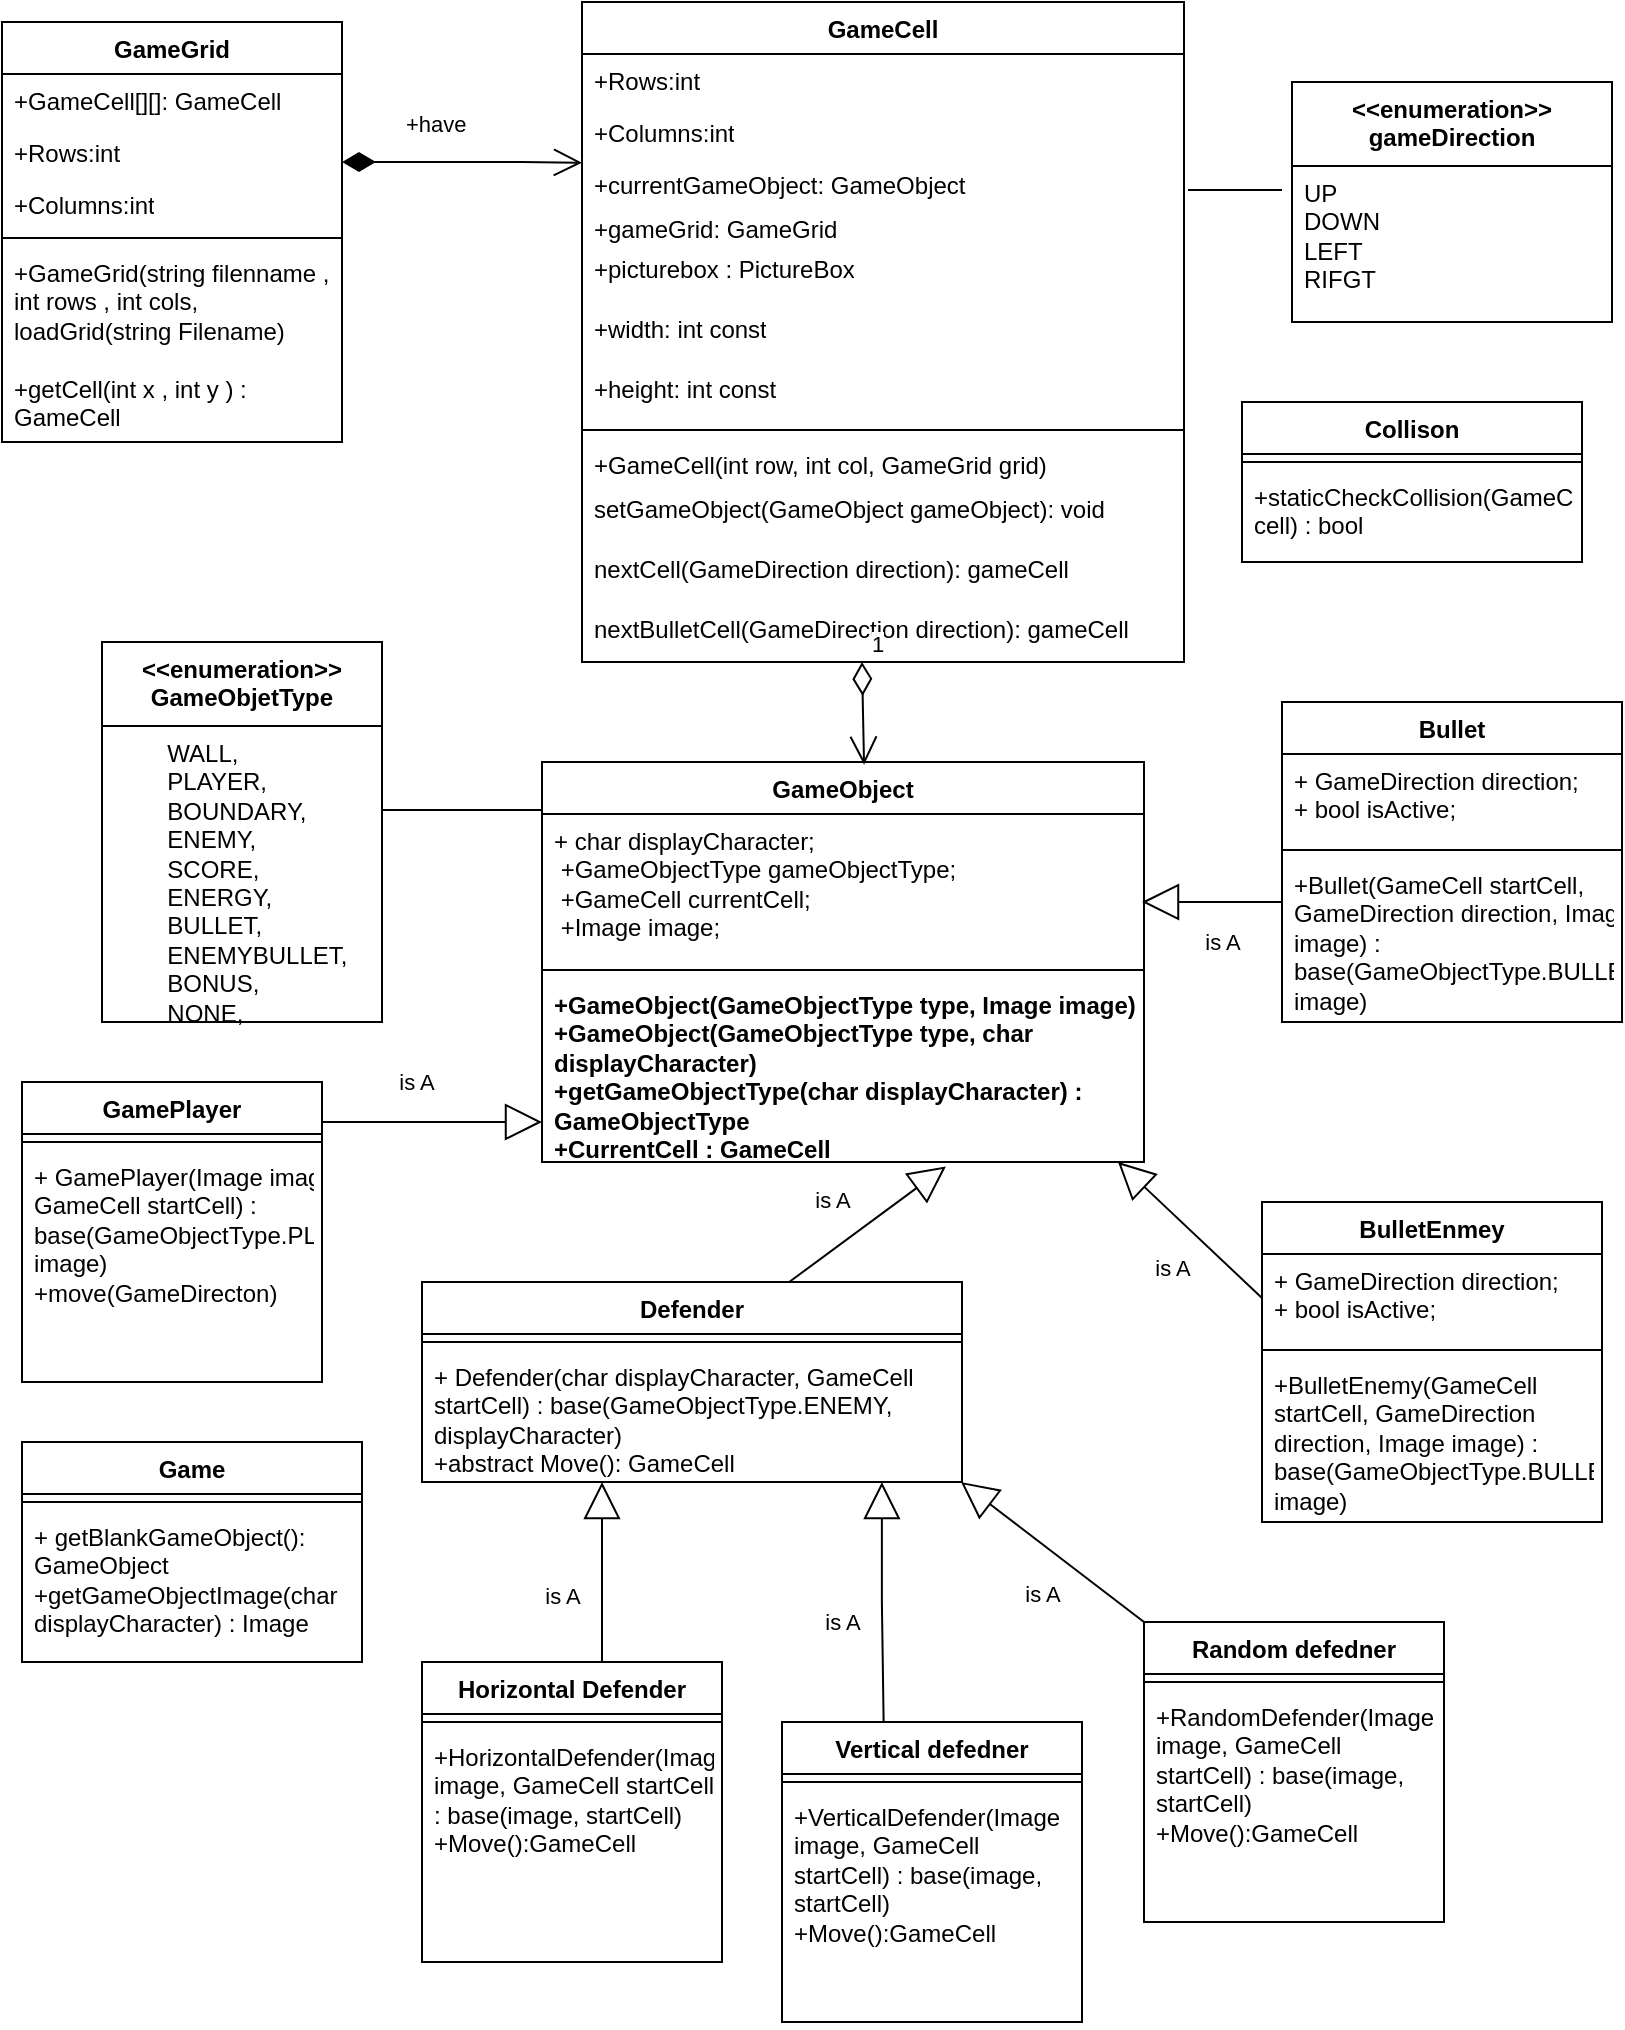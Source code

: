 <mxfile version="21.2.8" type="device">
  <diagram id="C5RBs43oDa-KdzZeNtuy" name="Page-1">
    <mxGraphModel dx="978" dy="600" grid="1" gridSize="10" guides="1" tooltips="1" connect="1" arrows="1" fold="1" page="1" pageScale="1" pageWidth="827" pageHeight="1169" math="0" shadow="0">
      <root>
        <mxCell id="WIyWlLk6GJQsqaUBKTNV-0" />
        <mxCell id="WIyWlLk6GJQsqaUBKTNV-1" parent="WIyWlLk6GJQsqaUBKTNV-0" />
        <mxCell id="n-Nm0YFGK-hAUFVuXDI4-1" value="GameGrid" style="swimlane;fontStyle=1;align=center;verticalAlign=top;childLayout=stackLayout;horizontal=1;startSize=26;horizontalStack=0;resizeParent=1;resizeParentMax=0;resizeLast=0;collapsible=1;marginBottom=0;whiteSpace=wrap;html=1;" vertex="1" parent="WIyWlLk6GJQsqaUBKTNV-1">
          <mxGeometry x="10" y="10" width="170" height="210" as="geometry" />
        </mxCell>
        <mxCell id="n-Nm0YFGK-hAUFVuXDI4-2" value="+GameCell[][]: GameCell&lt;br&gt;&lt;br&gt;" style="text;strokeColor=none;fillColor=none;align=left;verticalAlign=top;spacingLeft=4;spacingRight=4;overflow=hidden;rotatable=0;points=[[0,0.5],[1,0.5]];portConstraint=eastwest;whiteSpace=wrap;html=1;" vertex="1" parent="n-Nm0YFGK-hAUFVuXDI4-1">
          <mxGeometry y="26" width="170" height="26" as="geometry" />
        </mxCell>
        <mxCell id="n-Nm0YFGK-hAUFVuXDI4-5" value="+Rows:int" style="text;strokeColor=none;fillColor=none;align=left;verticalAlign=top;spacingLeft=4;spacingRight=4;overflow=hidden;rotatable=0;points=[[0,0.5],[1,0.5]];portConstraint=eastwest;whiteSpace=wrap;html=1;" vertex="1" parent="n-Nm0YFGK-hAUFVuXDI4-1">
          <mxGeometry y="52" width="170" height="26" as="geometry" />
        </mxCell>
        <mxCell id="n-Nm0YFGK-hAUFVuXDI4-6" value="+Columns:int" style="text;strokeColor=none;fillColor=none;align=left;verticalAlign=top;spacingLeft=4;spacingRight=4;overflow=hidden;rotatable=0;points=[[0,0.5],[1,0.5]];portConstraint=eastwest;whiteSpace=wrap;html=1;" vertex="1" parent="n-Nm0YFGK-hAUFVuXDI4-1">
          <mxGeometry y="78" width="170" height="26" as="geometry" />
        </mxCell>
        <mxCell id="n-Nm0YFGK-hAUFVuXDI4-3" value="" style="line;strokeWidth=1;fillColor=none;align=left;verticalAlign=middle;spacingTop=-1;spacingLeft=3;spacingRight=3;rotatable=0;labelPosition=right;points=[];portConstraint=eastwest;strokeColor=inherit;" vertex="1" parent="n-Nm0YFGK-hAUFVuXDI4-1">
          <mxGeometry y="104" width="170" height="8" as="geometry" />
        </mxCell>
        <mxCell id="n-Nm0YFGK-hAUFVuXDI4-4" value="+GameGrid(string filenname , int rows , int cols, loadGrid(string Filename)" style="text;strokeColor=none;fillColor=none;align=left;verticalAlign=top;spacingLeft=4;spacingRight=4;overflow=hidden;rotatable=0;points=[[0,0.5],[1,0.5]];portConstraint=eastwest;whiteSpace=wrap;html=1;" vertex="1" parent="n-Nm0YFGK-hAUFVuXDI4-1">
          <mxGeometry y="112" width="170" height="58" as="geometry" />
        </mxCell>
        <mxCell id="n-Nm0YFGK-hAUFVuXDI4-7" value="+getCell(int x , int y ) : GameCell" style="text;strokeColor=none;fillColor=none;align=left;verticalAlign=top;spacingLeft=4;spacingRight=4;overflow=hidden;rotatable=0;points=[[0,0.5],[1,0.5]];portConstraint=eastwest;whiteSpace=wrap;html=1;" vertex="1" parent="n-Nm0YFGK-hAUFVuXDI4-1">
          <mxGeometry y="170" width="170" height="40" as="geometry" />
        </mxCell>
        <mxCell id="n-Nm0YFGK-hAUFVuXDI4-8" value="+have" style="endArrow=open;html=1;endSize=12;startArrow=diamondThin;startSize=14;startFill=1;edgeStyle=orthogonalEdgeStyle;align=left;verticalAlign=bottom;rounded=0;" edge="1" parent="WIyWlLk6GJQsqaUBKTNV-1">
          <mxGeometry x="-0.5" y="10" relative="1" as="geometry">
            <mxPoint x="180" y="80" as="sourcePoint" />
            <mxPoint x="300" y="80.34" as="targetPoint" />
            <Array as="points">
              <mxPoint x="270" y="80" />
              <mxPoint x="270" y="80" />
            </Array>
            <mxPoint as="offset" />
          </mxGeometry>
        </mxCell>
        <mxCell id="n-Nm0YFGK-hAUFVuXDI4-9" value="GameCell" style="swimlane;fontStyle=1;align=center;verticalAlign=top;childLayout=stackLayout;horizontal=1;startSize=26;horizontalStack=0;resizeParent=1;resizeParentMax=0;resizeLast=0;collapsible=1;marginBottom=0;whiteSpace=wrap;html=1;" vertex="1" parent="WIyWlLk6GJQsqaUBKTNV-1">
          <mxGeometry x="300" width="301" height="330" as="geometry" />
        </mxCell>
        <mxCell id="n-Nm0YFGK-hAUFVuXDI4-11" value="+Rows:int" style="text;strokeColor=none;fillColor=none;align=left;verticalAlign=top;spacingLeft=4;spacingRight=4;overflow=hidden;rotatable=0;points=[[0,0.5],[1,0.5]];portConstraint=eastwest;whiteSpace=wrap;html=1;" vertex="1" parent="n-Nm0YFGK-hAUFVuXDI4-9">
          <mxGeometry y="26" width="301" height="26" as="geometry" />
        </mxCell>
        <mxCell id="n-Nm0YFGK-hAUFVuXDI4-12" value="+Columns:int" style="text;strokeColor=none;fillColor=none;align=left;verticalAlign=top;spacingLeft=4;spacingRight=4;overflow=hidden;rotatable=0;points=[[0,0.5],[1,0.5]];portConstraint=eastwest;whiteSpace=wrap;html=1;" vertex="1" parent="n-Nm0YFGK-hAUFVuXDI4-9">
          <mxGeometry y="52" width="301" height="26" as="geometry" />
        </mxCell>
        <mxCell id="n-Nm0YFGK-hAUFVuXDI4-10" value="+currentGameObject: GameObject" style="text;strokeColor=none;fillColor=none;align=left;verticalAlign=top;spacingLeft=4;spacingRight=4;overflow=hidden;rotatable=0;points=[[0,0.5],[1,0.5]];portConstraint=eastwest;whiteSpace=wrap;html=1;" vertex="1" parent="n-Nm0YFGK-hAUFVuXDI4-9">
          <mxGeometry y="78" width="301" height="22" as="geometry" />
        </mxCell>
        <mxCell id="n-Nm0YFGK-hAUFVuXDI4-16" value="+gameGrid: GameGrid" style="text;strokeColor=none;fillColor=none;align=left;verticalAlign=top;spacingLeft=4;spacingRight=4;overflow=hidden;rotatable=0;points=[[0,0.5],[1,0.5]];portConstraint=eastwest;whiteSpace=wrap;html=1;" vertex="1" parent="n-Nm0YFGK-hAUFVuXDI4-9">
          <mxGeometry y="100" width="301" height="20" as="geometry" />
        </mxCell>
        <mxCell id="n-Nm0YFGK-hAUFVuXDI4-17" value="+picturebox : PictureBox" style="text;strokeColor=none;fillColor=none;align=left;verticalAlign=top;spacingLeft=4;spacingRight=4;overflow=hidden;rotatable=0;points=[[0,0.5],[1,0.5]];portConstraint=eastwest;whiteSpace=wrap;html=1;" vertex="1" parent="n-Nm0YFGK-hAUFVuXDI4-9">
          <mxGeometry y="120" width="301" height="30" as="geometry" />
        </mxCell>
        <mxCell id="n-Nm0YFGK-hAUFVuXDI4-22" value="+width: int const" style="text;strokeColor=none;fillColor=none;align=left;verticalAlign=top;spacingLeft=4;spacingRight=4;overflow=hidden;rotatable=0;points=[[0,0.5],[1,0.5]];portConstraint=eastwest;whiteSpace=wrap;html=1;" vertex="1" parent="n-Nm0YFGK-hAUFVuXDI4-9">
          <mxGeometry y="150" width="301" height="30" as="geometry" />
        </mxCell>
        <mxCell id="n-Nm0YFGK-hAUFVuXDI4-23" value="+height: int const" style="text;strokeColor=none;fillColor=none;align=left;verticalAlign=top;spacingLeft=4;spacingRight=4;overflow=hidden;rotatable=0;points=[[0,0.5],[1,0.5]];portConstraint=eastwest;whiteSpace=wrap;html=1;" vertex="1" parent="n-Nm0YFGK-hAUFVuXDI4-9">
          <mxGeometry y="180" width="301" height="30" as="geometry" />
        </mxCell>
        <mxCell id="n-Nm0YFGK-hAUFVuXDI4-13" value="" style="line;strokeWidth=1;fillColor=none;align=left;verticalAlign=middle;spacingTop=-1;spacingLeft=3;spacingRight=3;rotatable=0;labelPosition=right;points=[];portConstraint=eastwest;strokeColor=inherit;" vertex="1" parent="n-Nm0YFGK-hAUFVuXDI4-9">
          <mxGeometry y="210" width="301" height="8" as="geometry" />
        </mxCell>
        <mxCell id="n-Nm0YFGK-hAUFVuXDI4-14" value="+GameCell(int row, int col, GameGrid grid)" style="text;strokeColor=none;fillColor=none;align=left;verticalAlign=top;spacingLeft=4;spacingRight=4;overflow=hidden;rotatable=0;points=[[0,0.5],[1,0.5]];portConstraint=eastwest;whiteSpace=wrap;html=1;" vertex="1" parent="n-Nm0YFGK-hAUFVuXDI4-9">
          <mxGeometry y="218" width="301" height="22" as="geometry" />
        </mxCell>
        <mxCell id="n-Nm0YFGK-hAUFVuXDI4-15" value="setGameObject(GameObject gameObject): void" style="text;strokeColor=none;fillColor=none;align=left;verticalAlign=top;spacingLeft=4;spacingRight=4;overflow=hidden;rotatable=0;points=[[0,0.5],[1,0.5]];portConstraint=eastwest;whiteSpace=wrap;html=1;" vertex="1" parent="n-Nm0YFGK-hAUFVuXDI4-9">
          <mxGeometry y="240" width="301" height="30" as="geometry" />
        </mxCell>
        <mxCell id="n-Nm0YFGK-hAUFVuXDI4-18" value="nextCell(GameDirection direction): gameCell" style="text;strokeColor=none;fillColor=none;align=left;verticalAlign=top;spacingLeft=4;spacingRight=4;overflow=hidden;rotatable=0;points=[[0,0.5],[1,0.5]];portConstraint=eastwest;whiteSpace=wrap;html=1;" vertex="1" parent="n-Nm0YFGK-hAUFVuXDI4-9">
          <mxGeometry y="270" width="301" height="30" as="geometry" />
        </mxCell>
        <mxCell id="n-Nm0YFGK-hAUFVuXDI4-19" value="nextBulletCell(GameDirection direction): gameCell" style="text;strokeColor=none;fillColor=none;align=left;verticalAlign=top;spacingLeft=4;spacingRight=4;overflow=hidden;rotatable=0;points=[[0,0.5],[1,0.5]];portConstraint=eastwest;whiteSpace=wrap;html=1;" vertex="1" parent="n-Nm0YFGK-hAUFVuXDI4-9">
          <mxGeometry y="300" width="301" height="30" as="geometry" />
        </mxCell>
        <mxCell id="n-Nm0YFGK-hAUFVuXDI4-27" value="" style="line;strokeWidth=1;fillColor=none;align=left;verticalAlign=middle;spacingTop=-1;spacingLeft=3;spacingRight=3;rotatable=0;labelPosition=right;points=[];portConstraint=eastwest;strokeColor=inherit;" vertex="1" parent="WIyWlLk6GJQsqaUBKTNV-1">
          <mxGeometry x="603" y="90" width="47" height="8" as="geometry" />
        </mxCell>
        <mxCell id="n-Nm0YFGK-hAUFVuXDI4-30" value="&amp;lt;&amp;lt;enumeration&amp;gt;&amp;gt;&lt;br&gt;gameDirection" style="swimlane;fontStyle=1;align=center;verticalAlign=top;childLayout=stackLayout;horizontal=1;startSize=42;horizontalStack=0;resizeParent=1;resizeParentMax=0;resizeLast=0;collapsible=1;marginBottom=0;whiteSpace=wrap;html=1;" vertex="1" parent="WIyWlLk6GJQsqaUBKTNV-1">
          <mxGeometry x="655" y="40" width="160" height="120" as="geometry" />
        </mxCell>
        <mxCell id="n-Nm0YFGK-hAUFVuXDI4-31" value="UP&lt;br&gt;DOWN&lt;br&gt;LEFT&lt;br&gt;RIFGT" style="text;strokeColor=none;fillColor=none;align=left;verticalAlign=top;spacingLeft=4;spacingRight=4;overflow=hidden;rotatable=0;points=[[0,0.5],[1,0.5]];portConstraint=eastwest;whiteSpace=wrap;html=1;" vertex="1" parent="n-Nm0YFGK-hAUFVuXDI4-30">
          <mxGeometry y="42" width="160" height="78" as="geometry" />
        </mxCell>
        <mxCell id="n-Nm0YFGK-hAUFVuXDI4-35" value="&amp;lt;&amp;lt;enumeration&amp;gt;&amp;gt;&lt;br&gt;GameObjetType" style="swimlane;fontStyle=1;align=center;verticalAlign=top;childLayout=stackLayout;horizontal=1;startSize=42;horizontalStack=0;resizeParent=1;resizeParentMax=0;resizeLast=0;collapsible=1;marginBottom=0;whiteSpace=wrap;html=1;" vertex="1" parent="WIyWlLk6GJQsqaUBKTNV-1">
          <mxGeometry x="60" y="320" width="140" height="190" as="geometry" />
        </mxCell>
        <mxCell id="n-Nm0YFGK-hAUFVuXDI4-36" value="&lt;div&gt;&amp;nbsp; &amp;nbsp; &amp;nbsp; &amp;nbsp; WALL,&lt;/div&gt;&lt;div&gt;&amp;nbsp; &amp;nbsp; &amp;nbsp; &amp;nbsp; PLAYER,&lt;/div&gt;&lt;div&gt;&amp;nbsp; &amp;nbsp; &amp;nbsp; &amp;nbsp; BOUNDARY,&lt;/div&gt;&lt;div&gt;&amp;nbsp; &amp;nbsp; &amp;nbsp; &amp;nbsp; ENEMY,&lt;/div&gt;&lt;div&gt;&amp;nbsp; &amp;nbsp; &amp;nbsp; &amp;nbsp; SCORE,&lt;/div&gt;&lt;div&gt;&amp;nbsp; &amp;nbsp; &amp;nbsp; &amp;nbsp; ENERGY,&lt;/div&gt;&lt;div&gt;&amp;nbsp; &amp;nbsp; &amp;nbsp; &amp;nbsp; BULLET,&lt;/div&gt;&lt;div&gt;&amp;nbsp; &amp;nbsp; &amp;nbsp; &amp;nbsp; ENEMYBULLET,&lt;/div&gt;&lt;div&gt;&amp;nbsp; &amp;nbsp; &amp;nbsp; &amp;nbsp; BONUS,&lt;/div&gt;&lt;div&gt;&amp;nbsp; &amp;nbsp; &amp;nbsp; &amp;nbsp; NONE,&lt;/div&gt;&lt;div&gt;&amp;nbsp; &amp;nbsp; &amp;nbsp; &amp;nbsp; WIN&lt;/div&gt;" style="text;strokeColor=none;fillColor=none;align=left;verticalAlign=top;spacingLeft=4;spacingRight=4;overflow=hidden;rotatable=0;points=[[0,0.5],[1,0.5]];portConstraint=eastwest;whiteSpace=wrap;html=1;" vertex="1" parent="n-Nm0YFGK-hAUFVuXDI4-35">
          <mxGeometry y="42" width="140" height="148" as="geometry" />
        </mxCell>
        <mxCell id="n-Nm0YFGK-hAUFVuXDI4-37" value="" style="line;strokeWidth=1;fillColor=none;align=left;verticalAlign=middle;spacingTop=-1;spacingLeft=3;spacingRight=3;rotatable=0;labelPosition=right;points=[];portConstraint=eastwest;strokeColor=inherit;" vertex="1" parent="WIyWlLk6GJQsqaUBKTNV-1">
          <mxGeometry x="200" y="400" width="80" height="8" as="geometry" />
        </mxCell>
        <mxCell id="n-Nm0YFGK-hAUFVuXDI4-40" value="GameObject" style="swimlane;fontStyle=1;align=center;verticalAlign=top;childLayout=stackLayout;horizontal=1;startSize=26;horizontalStack=0;resizeParent=1;resizeParentMax=0;resizeLast=0;collapsible=1;marginBottom=0;whiteSpace=wrap;html=1;" vertex="1" parent="WIyWlLk6GJQsqaUBKTNV-1">
          <mxGeometry x="280" y="380" width="301" height="200" as="geometry" />
        </mxCell>
        <mxCell id="n-Nm0YFGK-hAUFVuXDI4-41" value="+&amp;nbsp;char displayCharacter;&lt;div&gt;&amp;nbsp;+GameObjectType gameObjectType;&lt;/div&gt;&lt;div&gt;&amp;nbsp;+GameCell currentCell;&lt;/div&gt;&lt;div&gt;&amp;nbsp;+Image image;&lt;/div&gt;" style="text;strokeColor=none;fillColor=none;align=left;verticalAlign=top;spacingLeft=4;spacingRight=4;overflow=hidden;rotatable=0;points=[[0,0.5],[1,0.5]];portConstraint=eastwest;whiteSpace=wrap;html=1;" vertex="1" parent="n-Nm0YFGK-hAUFVuXDI4-40">
          <mxGeometry y="26" width="301" height="74" as="geometry" />
        </mxCell>
        <mxCell id="n-Nm0YFGK-hAUFVuXDI4-48" value="" style="line;strokeWidth=1;fillColor=none;align=left;verticalAlign=middle;spacingTop=-1;spacingLeft=3;spacingRight=3;rotatable=0;labelPosition=right;points=[];portConstraint=eastwest;strokeColor=inherit;" vertex="1" parent="n-Nm0YFGK-hAUFVuXDI4-40">
          <mxGeometry y="100" width="301" height="8" as="geometry" />
        </mxCell>
        <mxCell id="n-Nm0YFGK-hAUFVuXDI4-52" value="&lt;b&gt;+GameObject(GameObjectType type, Image image)&lt;/b&gt;&lt;br&gt;&lt;b&gt;+GameObject(GameObjectType type, char displayCharacter)&lt;/b&gt;&lt;br&gt;&lt;b&gt;+getGameObjectType(char displayCharacter) : GameObjectType&lt;/b&gt;&lt;br&gt;&lt;b&gt;+CurrentCell :&amp;nbsp;&lt;/b&gt;&lt;b style=&quot;border-color: var(--border-color);&quot;&gt;GameCell&amp;nbsp;&lt;/b&gt;" style="text;strokeColor=none;fillColor=none;align=left;verticalAlign=top;spacingLeft=4;spacingRight=4;overflow=hidden;rotatable=0;points=[[0,0.5],[1,0.5]];portConstraint=eastwest;whiteSpace=wrap;html=1;" vertex="1" parent="n-Nm0YFGK-hAUFVuXDI4-40">
          <mxGeometry y="108" width="301" height="92" as="geometry" />
        </mxCell>
        <mxCell id="n-Nm0YFGK-hAUFVuXDI4-55" value="1" style="endArrow=open;html=1;endSize=12;startArrow=diamondThin;startSize=14;startFill=0;edgeStyle=orthogonalEdgeStyle;align=left;verticalAlign=bottom;rounded=0;entryX=0.535;entryY=0.007;entryDx=0;entryDy=0;entryPerimeter=0;" edge="1" parent="WIyWlLk6GJQsqaUBKTNV-1" target="n-Nm0YFGK-hAUFVuXDI4-40">
          <mxGeometry x="-1" y="3" relative="1" as="geometry">
            <mxPoint x="440" y="330" as="sourcePoint" />
            <mxPoint x="440" y="370" as="targetPoint" />
          </mxGeometry>
        </mxCell>
        <mxCell id="n-Nm0YFGK-hAUFVuXDI4-56" value="is A" style="endArrow=block;endSize=16;endFill=0;html=1;rounded=0;" edge="1" parent="WIyWlLk6GJQsqaUBKTNV-1">
          <mxGeometry x="-0.145" y="20" width="160" relative="1" as="geometry">
            <mxPoint x="170" y="560" as="sourcePoint" />
            <mxPoint x="280" y="560" as="targetPoint" />
            <mxPoint as="offset" />
          </mxGeometry>
        </mxCell>
        <mxCell id="n-Nm0YFGK-hAUFVuXDI4-57" value="GamePlayer" style="swimlane;fontStyle=1;align=center;verticalAlign=top;childLayout=stackLayout;horizontal=1;startSize=26;horizontalStack=0;resizeParent=1;resizeParentMax=0;resizeLast=0;collapsible=1;marginBottom=0;whiteSpace=wrap;html=1;" vertex="1" parent="WIyWlLk6GJQsqaUBKTNV-1">
          <mxGeometry x="20" y="540" width="150" height="150" as="geometry" />
        </mxCell>
        <mxCell id="n-Nm0YFGK-hAUFVuXDI4-61" value="" style="line;strokeWidth=1;fillColor=none;align=left;verticalAlign=middle;spacingTop=-1;spacingLeft=3;spacingRight=3;rotatable=0;labelPosition=right;points=[];portConstraint=eastwest;strokeColor=inherit;" vertex="1" parent="n-Nm0YFGK-hAUFVuXDI4-57">
          <mxGeometry y="26" width="150" height="8" as="geometry" />
        </mxCell>
        <mxCell id="n-Nm0YFGK-hAUFVuXDI4-62" value="+&amp;nbsp;GamePlayer(Image image, GameCell startCell) : base(GameObjectType.PLAYER, image)&lt;br&gt;+move(GameDirecton)" style="text;strokeColor=none;fillColor=none;align=left;verticalAlign=top;spacingLeft=4;spacingRight=4;overflow=hidden;rotatable=0;points=[[0,0.5],[1,0.5]];portConstraint=eastwest;whiteSpace=wrap;html=1;" vertex="1" parent="n-Nm0YFGK-hAUFVuXDI4-57">
          <mxGeometry y="34" width="150" height="116" as="geometry" />
        </mxCell>
        <mxCell id="n-Nm0YFGK-hAUFVuXDI4-64" value="Defender" style="swimlane;fontStyle=1;align=center;verticalAlign=top;childLayout=stackLayout;horizontal=1;startSize=26;horizontalStack=0;resizeParent=1;resizeParentMax=0;resizeLast=0;collapsible=1;marginBottom=0;whiteSpace=wrap;html=1;" vertex="1" parent="WIyWlLk6GJQsqaUBKTNV-1">
          <mxGeometry x="220" y="640" width="270" height="100" as="geometry" />
        </mxCell>
        <mxCell id="n-Nm0YFGK-hAUFVuXDI4-65" value="" style="line;strokeWidth=1;fillColor=none;align=left;verticalAlign=middle;spacingTop=-1;spacingLeft=3;spacingRight=3;rotatable=0;labelPosition=right;points=[];portConstraint=eastwest;strokeColor=inherit;" vertex="1" parent="n-Nm0YFGK-hAUFVuXDI4-64">
          <mxGeometry y="26" width="270" height="8" as="geometry" />
        </mxCell>
        <mxCell id="n-Nm0YFGK-hAUFVuXDI4-66" value="+&amp;nbsp;Defender(char displayCharacter, GameCell startCell) : base(GameObjectType.ENEMY, displayCharacter)&lt;br&gt;+abstract Move(): GameCell" style="text;strokeColor=none;fillColor=none;align=left;verticalAlign=top;spacingLeft=4;spacingRight=4;overflow=hidden;rotatable=0;points=[[0,0.5],[1,0.5]];portConstraint=eastwest;whiteSpace=wrap;html=1;" vertex="1" parent="n-Nm0YFGK-hAUFVuXDI4-64">
          <mxGeometry y="34" width="270" height="66" as="geometry" />
        </mxCell>
        <mxCell id="n-Nm0YFGK-hAUFVuXDI4-67" value="is A" style="endArrow=block;endSize=16;endFill=0;html=1;rounded=0;exitX=0.68;exitY=0;exitDx=0;exitDy=0;exitPerimeter=0;entryX=0.671;entryY=1.024;entryDx=0;entryDy=0;entryPerimeter=0;" edge="1" parent="WIyWlLk6GJQsqaUBKTNV-1" source="n-Nm0YFGK-hAUFVuXDI4-64" target="n-Nm0YFGK-hAUFVuXDI4-52">
          <mxGeometry x="-0.145" y="20" width="160" relative="1" as="geometry">
            <mxPoint x="375.5" y="585" as="sourcePoint" />
            <mxPoint x="480" y="590" as="targetPoint" />
            <mxPoint as="offset" />
          </mxGeometry>
        </mxCell>
        <mxCell id="n-Nm0YFGK-hAUFVuXDI4-69" value="is A" style="endArrow=block;endSize=16;endFill=0;html=1;rounded=0;entryX=0.671;entryY=1.024;entryDx=0;entryDy=0;entryPerimeter=0;" edge="1" parent="WIyWlLk6GJQsqaUBKTNV-1">
          <mxGeometry x="-0.145" y="20" width="160" relative="1" as="geometry">
            <mxPoint x="310" y="840" as="sourcePoint" />
            <mxPoint x="310" y="740" as="targetPoint" />
            <mxPoint as="offset" />
            <Array as="points">
              <mxPoint x="310" y="800" />
            </Array>
          </mxGeometry>
        </mxCell>
        <mxCell id="n-Nm0YFGK-hAUFVuXDI4-70" value="is A" style="endArrow=block;endSize=16;endFill=0;html=1;rounded=0;entryX=0.671;entryY=1.024;entryDx=0;entryDy=0;entryPerimeter=0;exitX=0.339;exitY=0.015;exitDx=0;exitDy=0;exitPerimeter=0;" edge="1" parent="WIyWlLk6GJQsqaUBKTNV-1" source="n-Nm0YFGK-hAUFVuXDI4-75">
          <mxGeometry x="-0.145" y="20" width="160" relative="1" as="geometry">
            <mxPoint x="449.94" y="810" as="sourcePoint" />
            <mxPoint x="449.94" y="740" as="targetPoint" />
            <mxPoint as="offset" />
            <Array as="points">
              <mxPoint x="449.94" y="800" />
              <mxPoint x="449.94" y="770" />
            </Array>
          </mxGeometry>
        </mxCell>
        <mxCell id="n-Nm0YFGK-hAUFVuXDI4-72" value="Horizontal Defender" style="swimlane;fontStyle=1;align=center;verticalAlign=top;childLayout=stackLayout;horizontal=1;startSize=26;horizontalStack=0;resizeParent=1;resizeParentMax=0;resizeLast=0;collapsible=1;marginBottom=0;whiteSpace=wrap;html=1;" vertex="1" parent="WIyWlLk6GJQsqaUBKTNV-1">
          <mxGeometry x="220" y="830" width="150" height="150" as="geometry" />
        </mxCell>
        <mxCell id="n-Nm0YFGK-hAUFVuXDI4-73" value="" style="line;strokeWidth=1;fillColor=none;align=left;verticalAlign=middle;spacingTop=-1;spacingLeft=3;spacingRight=3;rotatable=0;labelPosition=right;points=[];portConstraint=eastwest;strokeColor=inherit;" vertex="1" parent="n-Nm0YFGK-hAUFVuXDI4-72">
          <mxGeometry y="26" width="150" height="8" as="geometry" />
        </mxCell>
        <mxCell id="n-Nm0YFGK-hAUFVuXDI4-74" value="+HorizontalDefender(Image image, GameCell startCell) : base(image, startCell)&lt;br&gt;+Move():GameCell" style="text;strokeColor=none;fillColor=none;align=left;verticalAlign=top;spacingLeft=4;spacingRight=4;overflow=hidden;rotatable=0;points=[[0,0.5],[1,0.5]];portConstraint=eastwest;whiteSpace=wrap;html=1;" vertex="1" parent="n-Nm0YFGK-hAUFVuXDI4-72">
          <mxGeometry y="34" width="150" height="116" as="geometry" />
        </mxCell>
        <mxCell id="n-Nm0YFGK-hAUFVuXDI4-75" value="Vertical defedner" style="swimlane;fontStyle=1;align=center;verticalAlign=top;childLayout=stackLayout;horizontal=1;startSize=26;horizontalStack=0;resizeParent=1;resizeParentMax=0;resizeLast=0;collapsible=1;marginBottom=0;whiteSpace=wrap;html=1;" vertex="1" parent="WIyWlLk6GJQsqaUBKTNV-1">
          <mxGeometry x="400" y="860" width="150" height="150" as="geometry" />
        </mxCell>
        <mxCell id="n-Nm0YFGK-hAUFVuXDI4-76" value="" style="line;strokeWidth=1;fillColor=none;align=left;verticalAlign=middle;spacingTop=-1;spacingLeft=3;spacingRight=3;rotatable=0;labelPosition=right;points=[];portConstraint=eastwest;strokeColor=inherit;" vertex="1" parent="n-Nm0YFGK-hAUFVuXDI4-75">
          <mxGeometry y="26" width="150" height="8" as="geometry" />
        </mxCell>
        <mxCell id="n-Nm0YFGK-hAUFVuXDI4-77" value="+VerticalDefender(Image image, GameCell startCell) : base(image, startCell)&lt;br&gt;+Move():GameCell" style="text;strokeColor=none;fillColor=none;align=left;verticalAlign=top;spacingLeft=4;spacingRight=4;overflow=hidden;rotatable=0;points=[[0,0.5],[1,0.5]];portConstraint=eastwest;whiteSpace=wrap;html=1;" vertex="1" parent="n-Nm0YFGK-hAUFVuXDI4-75">
          <mxGeometry y="34" width="150" height="116" as="geometry" />
        </mxCell>
        <mxCell id="n-Nm0YFGK-hAUFVuXDI4-81" value="is A" style="endArrow=block;endSize=16;endFill=0;html=1;rounded=0;entryX=0.671;entryY=1.024;entryDx=0;entryDy=0;entryPerimeter=0;exitX=0;exitY=0;exitDx=0;exitDy=0;" edge="1" parent="WIyWlLk6GJQsqaUBKTNV-1" source="n-Nm0YFGK-hAUFVuXDI4-83">
          <mxGeometry x="-0.145" y="20" width="160" relative="1" as="geometry">
            <mxPoint x="560" y="810" as="sourcePoint" />
            <mxPoint x="489.5" y="740" as="targetPoint" />
            <mxPoint as="offset" />
          </mxGeometry>
        </mxCell>
        <mxCell id="n-Nm0YFGK-hAUFVuXDI4-83" value="Random defedner" style="swimlane;fontStyle=1;align=center;verticalAlign=top;childLayout=stackLayout;horizontal=1;startSize=26;horizontalStack=0;resizeParent=1;resizeParentMax=0;resizeLast=0;collapsible=1;marginBottom=0;whiteSpace=wrap;html=1;" vertex="1" parent="WIyWlLk6GJQsqaUBKTNV-1">
          <mxGeometry x="581" y="810" width="150" height="150" as="geometry" />
        </mxCell>
        <mxCell id="n-Nm0YFGK-hAUFVuXDI4-84" value="" style="line;strokeWidth=1;fillColor=none;align=left;verticalAlign=middle;spacingTop=-1;spacingLeft=3;spacingRight=3;rotatable=0;labelPosition=right;points=[];portConstraint=eastwest;strokeColor=inherit;" vertex="1" parent="n-Nm0YFGK-hAUFVuXDI4-83">
          <mxGeometry y="26" width="150" height="8" as="geometry" />
        </mxCell>
        <mxCell id="n-Nm0YFGK-hAUFVuXDI4-85" value="+RandomDefender(Image image, GameCell startCell) : base(image, startCell)&lt;br&gt;+Move():GameCell" style="text;strokeColor=none;fillColor=none;align=left;verticalAlign=top;spacingLeft=4;spacingRight=4;overflow=hidden;rotatable=0;points=[[0,0.5],[1,0.5]];portConstraint=eastwest;whiteSpace=wrap;html=1;" vertex="1" parent="n-Nm0YFGK-hAUFVuXDI4-83">
          <mxGeometry y="34" width="150" height="116" as="geometry" />
        </mxCell>
        <mxCell id="n-Nm0YFGK-hAUFVuXDI4-89" value="is A" style="endArrow=block;endSize=16;endFill=0;html=1;rounded=0;" edge="1" parent="WIyWlLk6GJQsqaUBKTNV-1">
          <mxGeometry x="-0.145" y="20" width="160" relative="1" as="geometry">
            <mxPoint x="650" y="450" as="sourcePoint" />
            <mxPoint x="580" y="450" as="targetPoint" />
            <mxPoint as="offset" />
          </mxGeometry>
        </mxCell>
        <mxCell id="n-Nm0YFGK-hAUFVuXDI4-93" value="Bullet" style="swimlane;fontStyle=1;align=center;verticalAlign=top;childLayout=stackLayout;horizontal=1;startSize=26;horizontalStack=0;resizeParent=1;resizeParentMax=0;resizeLast=0;collapsible=1;marginBottom=0;whiteSpace=wrap;html=1;" vertex="1" parent="WIyWlLk6GJQsqaUBKTNV-1">
          <mxGeometry x="650" y="350" width="170" height="160" as="geometry" />
        </mxCell>
        <mxCell id="n-Nm0YFGK-hAUFVuXDI4-94" value="+ GameDirection direction;&lt;div&gt;+ bool isActive;&lt;/div&gt;" style="text;strokeColor=none;fillColor=none;align=left;verticalAlign=top;spacingLeft=4;spacingRight=4;overflow=hidden;rotatable=0;points=[[0,0.5],[1,0.5]];portConstraint=eastwest;whiteSpace=wrap;html=1;" vertex="1" parent="n-Nm0YFGK-hAUFVuXDI4-93">
          <mxGeometry y="26" width="170" height="44" as="geometry" />
        </mxCell>
        <mxCell id="n-Nm0YFGK-hAUFVuXDI4-97" value="" style="line;strokeWidth=1;fillColor=none;align=left;verticalAlign=middle;spacingTop=-1;spacingLeft=3;spacingRight=3;rotatable=0;labelPosition=right;points=[];portConstraint=eastwest;strokeColor=inherit;" vertex="1" parent="n-Nm0YFGK-hAUFVuXDI4-93">
          <mxGeometry y="70" width="170" height="8" as="geometry" />
        </mxCell>
        <mxCell id="n-Nm0YFGK-hAUFVuXDI4-99" value="+Bullet(GameCell startCell, GameDirection direction, Image image) : base(GameObjectType.BULLET, image)" style="text;strokeColor=none;fillColor=none;align=left;verticalAlign=top;spacingLeft=4;spacingRight=4;overflow=hidden;rotatable=0;points=[[0,0.5],[1,0.5]];portConstraint=eastwest;whiteSpace=wrap;html=1;" vertex="1" parent="n-Nm0YFGK-hAUFVuXDI4-93">
          <mxGeometry y="78" width="170" height="82" as="geometry" />
        </mxCell>
        <mxCell id="n-Nm0YFGK-hAUFVuXDI4-104" value="BulletEnmey" style="swimlane;fontStyle=1;align=center;verticalAlign=top;childLayout=stackLayout;horizontal=1;startSize=26;horizontalStack=0;resizeParent=1;resizeParentMax=0;resizeLast=0;collapsible=1;marginBottom=0;whiteSpace=wrap;html=1;" vertex="1" parent="WIyWlLk6GJQsqaUBKTNV-1">
          <mxGeometry x="640" y="600" width="170" height="160" as="geometry" />
        </mxCell>
        <mxCell id="n-Nm0YFGK-hAUFVuXDI4-105" value="+ GameDirection direction;&lt;div&gt;+ bool isActive;&lt;/div&gt;" style="text;strokeColor=none;fillColor=none;align=left;verticalAlign=top;spacingLeft=4;spacingRight=4;overflow=hidden;rotatable=0;points=[[0,0.5],[1,0.5]];portConstraint=eastwest;whiteSpace=wrap;html=1;" vertex="1" parent="n-Nm0YFGK-hAUFVuXDI4-104">
          <mxGeometry y="26" width="170" height="44" as="geometry" />
        </mxCell>
        <mxCell id="n-Nm0YFGK-hAUFVuXDI4-106" value="" style="line;strokeWidth=1;fillColor=none;align=left;verticalAlign=middle;spacingTop=-1;spacingLeft=3;spacingRight=3;rotatable=0;labelPosition=right;points=[];portConstraint=eastwest;strokeColor=inherit;" vertex="1" parent="n-Nm0YFGK-hAUFVuXDI4-104">
          <mxGeometry y="70" width="170" height="8" as="geometry" />
        </mxCell>
        <mxCell id="n-Nm0YFGK-hAUFVuXDI4-107" value="+BulletEnemy(GameCell startCell, GameDirection direction, Image image) : base(GameObjectType.BULLET, image)" style="text;strokeColor=none;fillColor=none;align=left;verticalAlign=top;spacingLeft=4;spacingRight=4;overflow=hidden;rotatable=0;points=[[0,0.5],[1,0.5]];portConstraint=eastwest;whiteSpace=wrap;html=1;" vertex="1" parent="n-Nm0YFGK-hAUFVuXDI4-104">
          <mxGeometry y="78" width="170" height="82" as="geometry" />
        </mxCell>
        <mxCell id="n-Nm0YFGK-hAUFVuXDI4-109" value="is A" style="endArrow=block;endSize=16;endFill=0;html=1;rounded=0;entryX=0.671;entryY=1.024;entryDx=0;entryDy=0;entryPerimeter=0;exitX=0;exitY=0.5;exitDx=0;exitDy=0;" edge="1" parent="WIyWlLk6GJQsqaUBKTNV-1" source="n-Nm0YFGK-hAUFVuXDI4-105">
          <mxGeometry x="-0.145" y="20" width="160" relative="1" as="geometry">
            <mxPoint x="630" y="650" as="sourcePoint" />
            <mxPoint x="568" y="580" as="targetPoint" />
            <mxPoint as="offset" />
          </mxGeometry>
        </mxCell>
        <mxCell id="n-Nm0YFGK-hAUFVuXDI4-110" value="Collison" style="swimlane;fontStyle=1;align=center;verticalAlign=top;childLayout=stackLayout;horizontal=1;startSize=26;horizontalStack=0;resizeParent=1;resizeParentMax=0;resizeLast=0;collapsible=1;marginBottom=0;whiteSpace=wrap;html=1;" vertex="1" parent="WIyWlLk6GJQsqaUBKTNV-1">
          <mxGeometry x="630" y="200" width="170" height="80" as="geometry" />
        </mxCell>
        <mxCell id="n-Nm0YFGK-hAUFVuXDI4-111" value="" style="line;strokeWidth=1;fillColor=none;align=left;verticalAlign=middle;spacingTop=-1;spacingLeft=3;spacingRight=3;rotatable=0;labelPosition=right;points=[];portConstraint=eastwest;strokeColor=inherit;" vertex="1" parent="n-Nm0YFGK-hAUFVuXDI4-110">
          <mxGeometry y="26" width="170" height="8" as="geometry" />
        </mxCell>
        <mxCell id="n-Nm0YFGK-hAUFVuXDI4-112" value="+staticCheckCollision(GameCell cell) : bool" style="text;strokeColor=none;fillColor=none;align=left;verticalAlign=top;spacingLeft=4;spacingRight=4;overflow=hidden;rotatable=0;points=[[0,0.5],[1,0.5]];portConstraint=eastwest;whiteSpace=wrap;html=1;" vertex="1" parent="n-Nm0YFGK-hAUFVuXDI4-110">
          <mxGeometry y="34" width="170" height="46" as="geometry" />
        </mxCell>
        <mxCell id="n-Nm0YFGK-hAUFVuXDI4-116" value="Game" style="swimlane;fontStyle=1;align=center;verticalAlign=top;childLayout=stackLayout;horizontal=1;startSize=26;horizontalStack=0;resizeParent=1;resizeParentMax=0;resizeLast=0;collapsible=1;marginBottom=0;whiteSpace=wrap;html=1;" vertex="1" parent="WIyWlLk6GJQsqaUBKTNV-1">
          <mxGeometry x="20" y="720" width="170" height="110" as="geometry" />
        </mxCell>
        <mxCell id="n-Nm0YFGK-hAUFVuXDI4-117" value="" style="line;strokeWidth=1;fillColor=none;align=left;verticalAlign=middle;spacingTop=-1;spacingLeft=3;spacingRight=3;rotatable=0;labelPosition=right;points=[];portConstraint=eastwest;strokeColor=inherit;" vertex="1" parent="n-Nm0YFGK-hAUFVuXDI4-116">
          <mxGeometry y="26" width="170" height="8" as="geometry" />
        </mxCell>
        <mxCell id="n-Nm0YFGK-hAUFVuXDI4-118" value="+&amp;nbsp;getBlankGameObject(): GameObject&lt;br&gt;+getGameObjectImage(char displayCharacter) : Image" style="text;strokeColor=none;fillColor=none;align=left;verticalAlign=top;spacingLeft=4;spacingRight=4;overflow=hidden;rotatable=0;points=[[0,0.5],[1,0.5]];portConstraint=eastwest;whiteSpace=wrap;html=1;" vertex="1" parent="n-Nm0YFGK-hAUFVuXDI4-116">
          <mxGeometry y="34" width="170" height="76" as="geometry" />
        </mxCell>
      </root>
    </mxGraphModel>
  </diagram>
</mxfile>
